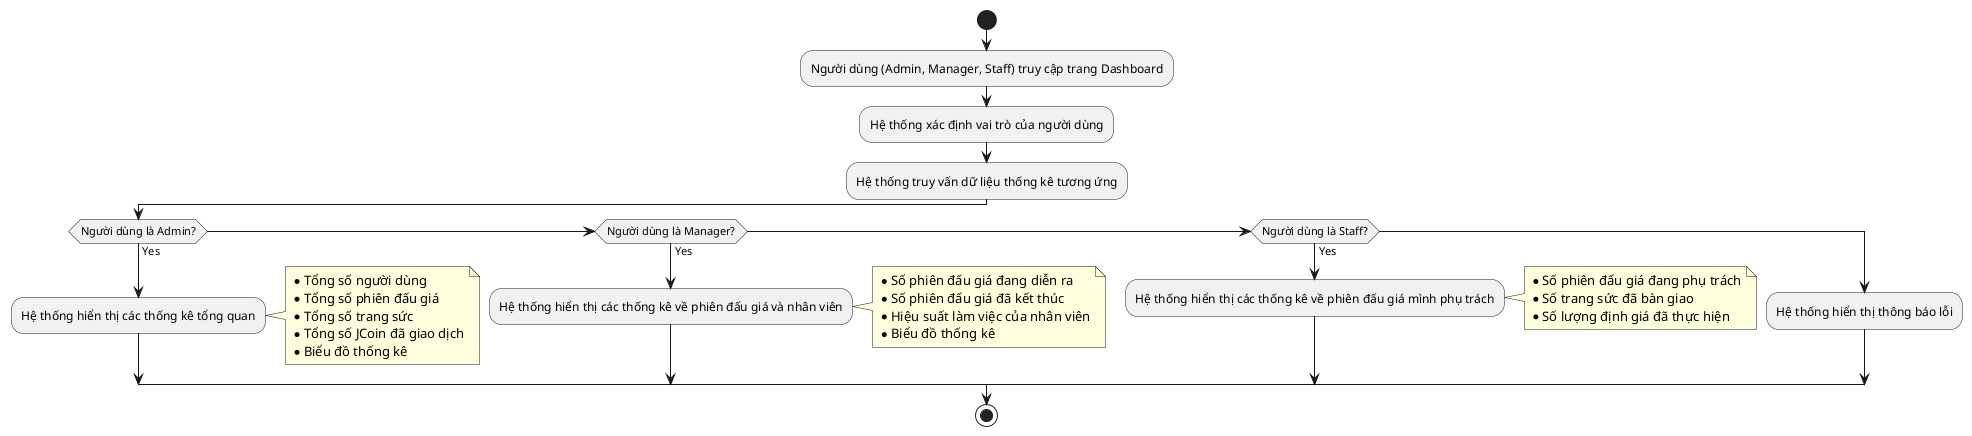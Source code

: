 @startuml   
start
:Người dùng (Admin, Manager, Staff) truy cập trang Dashboard;
:Hệ thống xác định vai trò của người dùng;
:Hệ thống truy vấn dữ liệu thống kê tương ứng;
if (Người dùng là Admin?) then (Yes)
  :Hệ thống hiển thị các thống kê tổng quan;
  note right
    * Tổng số người dùng
    * Tổng số phiên đấu giá
    * Tổng số trang sức
    * Tổng số JCoin đã giao dịch
    * Biểu đồ thống kê
  end note
elseif (Người dùng là Manager?) then (Yes)
  :Hệ thống hiển thị các thống kê về phiên đấu giá và nhân viên;
  note right
    * Số phiên đấu giá đang diễn ra
    * Số phiên đấu giá đã kết thúc
    * Hiệu suất làm việc của nhân viên
    * Biểu đồ thống kê
  end note
elseif (Người dùng là Staff?) then (Yes)
  :Hệ thống hiển thị các thống kê về phiên đấu giá mình phụ trách;
  note right
    * Số phiên đấu giá đang phụ trách
    * Số trang sức đã bàn giao
    * Số lượng định giá đã thực hiện
  end note
else
  :Hệ thống hiển thị thông báo lỗi;
endif
stop
@enduml 
